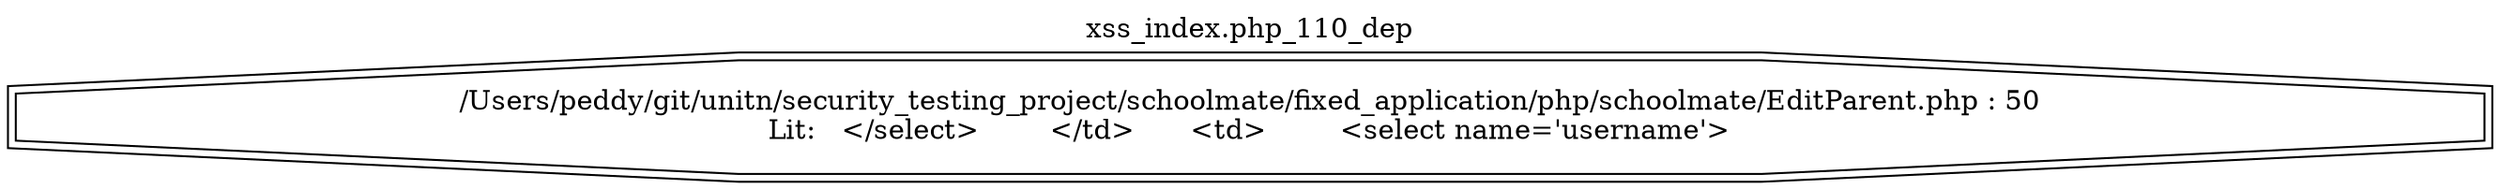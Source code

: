 digraph cfg {
  label="xss_index.php_110_dep";
  labelloc=t;
  n1 [shape=doubleoctagon, label="/Users/peddy/git/unitn/security_testing_project/schoolmate/fixed_application/php/schoolmate/EditParent.php : 50\nLit:   </select>	</td>	<td>	 <select name='username'>\n"];
}
